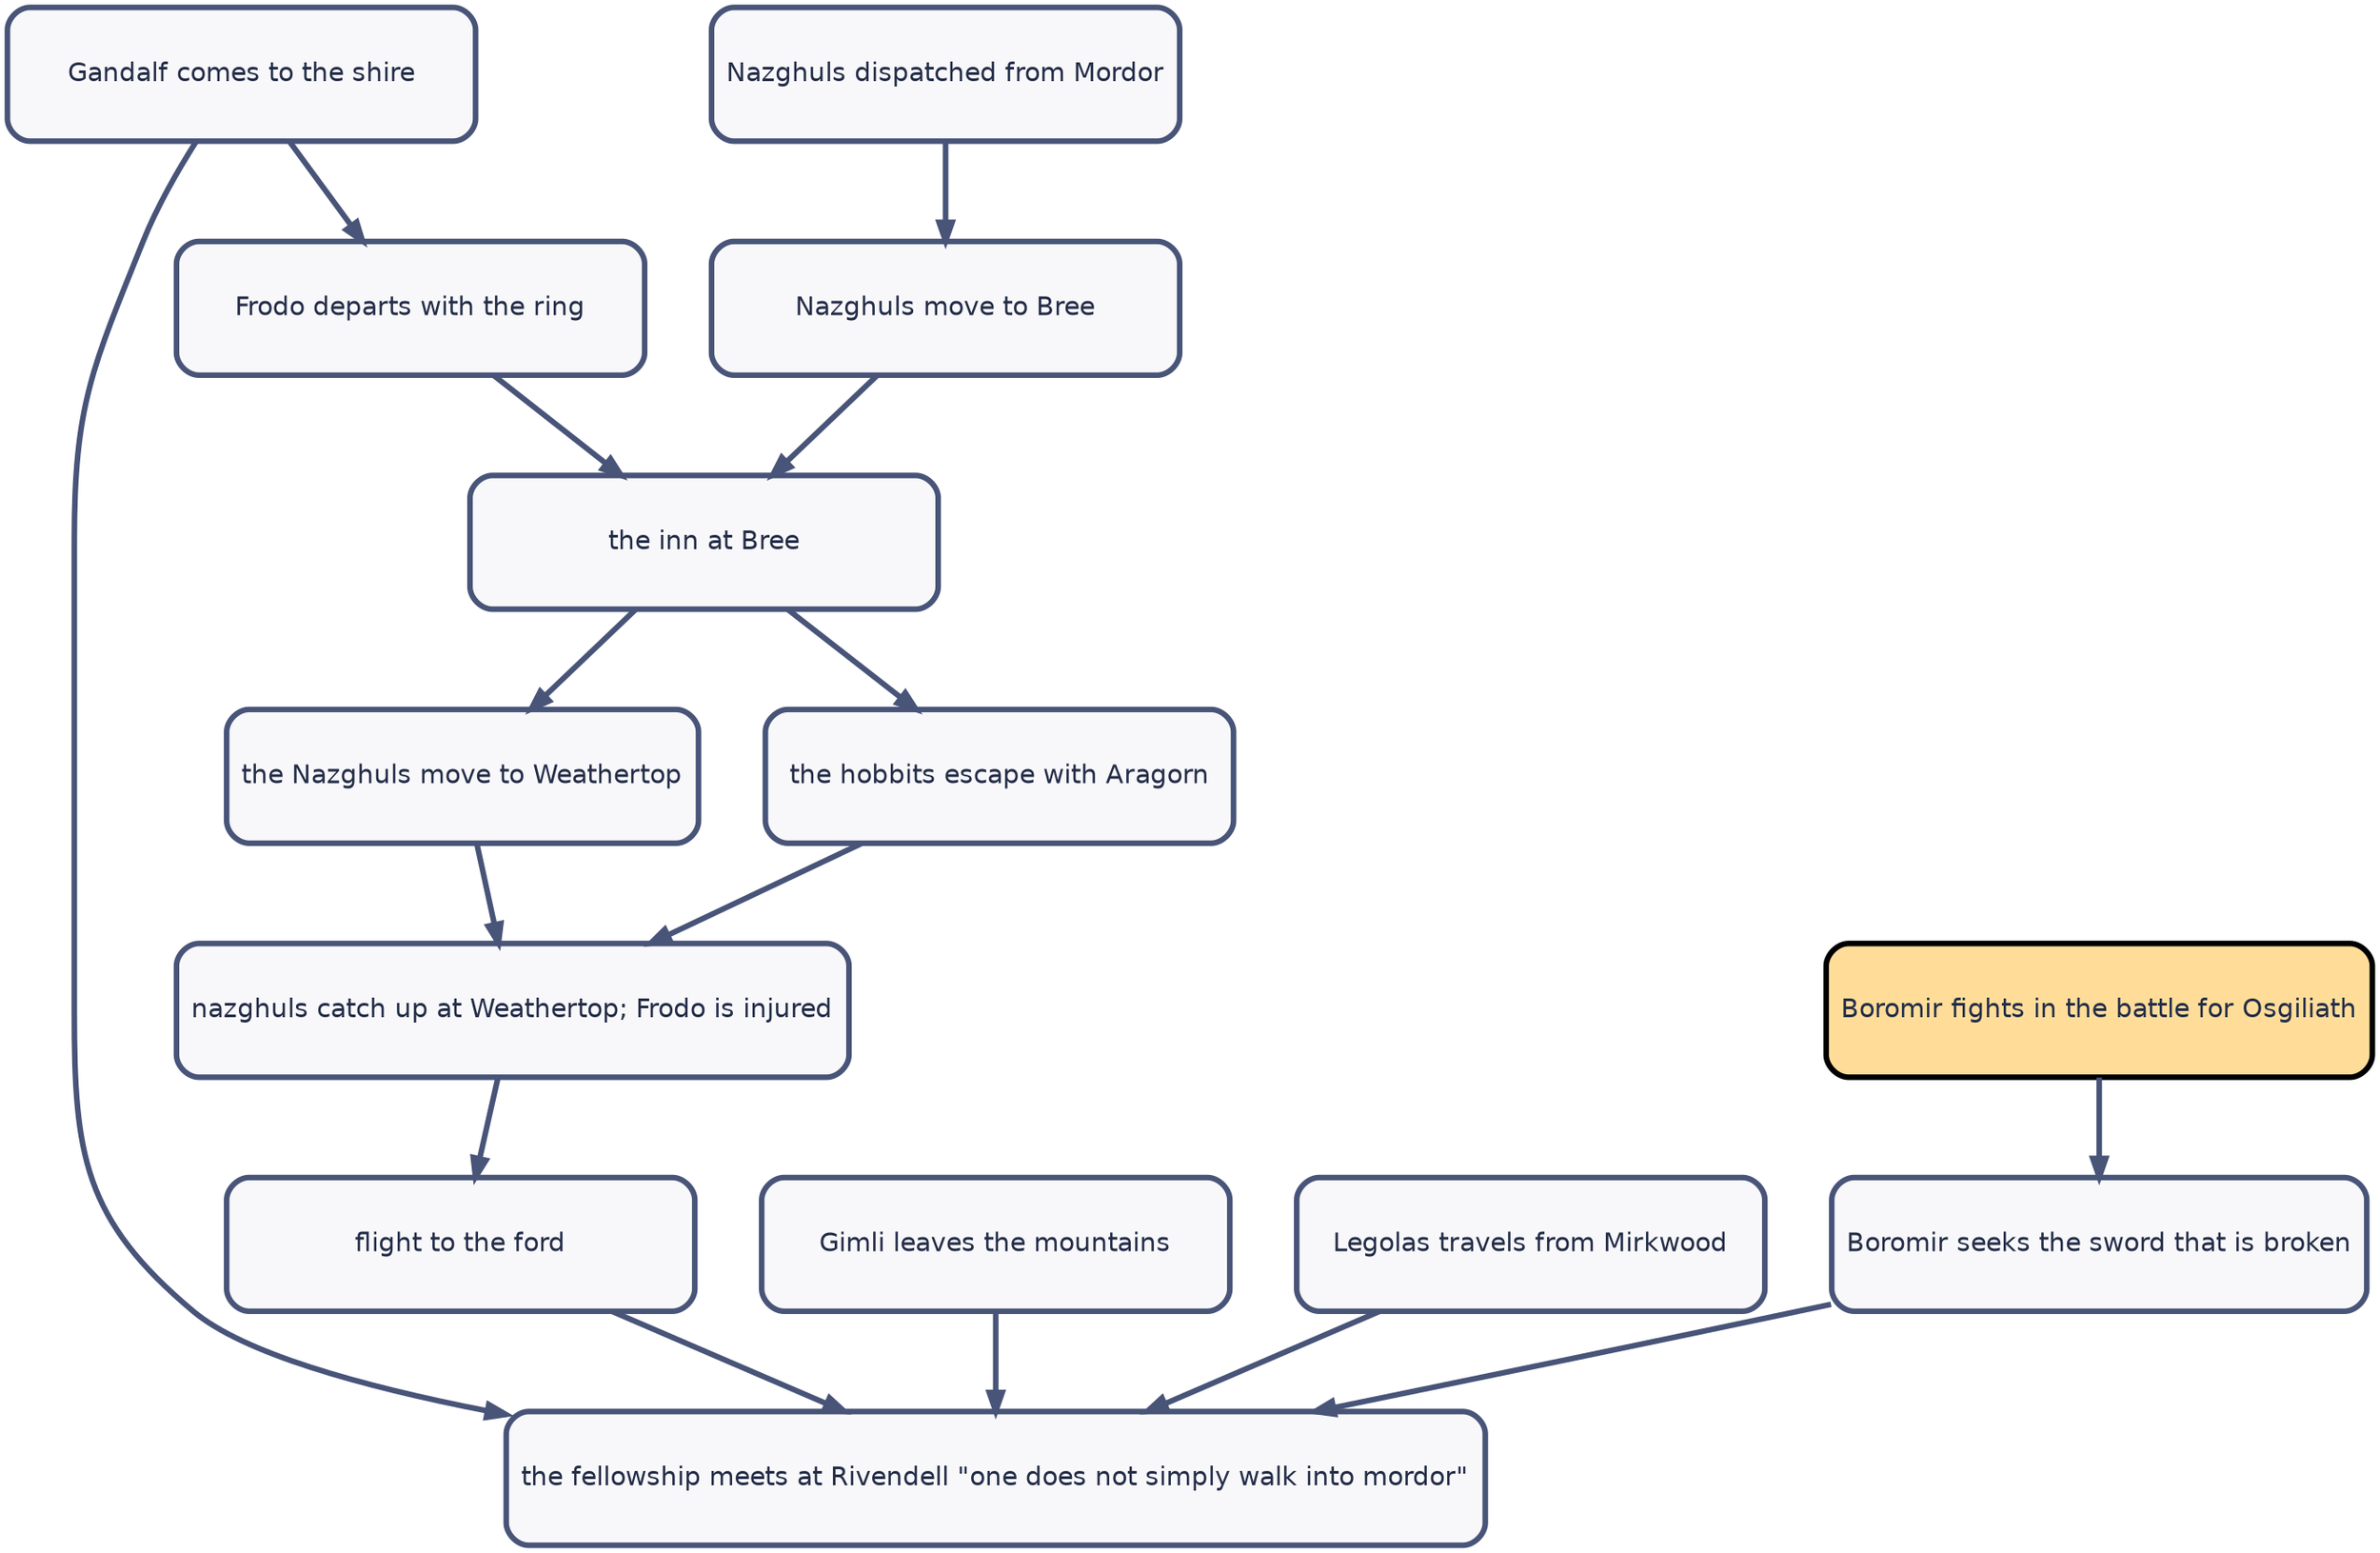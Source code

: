digraph {

    graph [fontname = "helvetica" rankdir=TB ranksep=0.75 nodesep=0.5];
    node [fontname = "helvetica" style="filled,rounded" shape=box height=1 width=3.5 penwidth=3];
    edge [fontname = "helvetica" penwidth=3 color="#485478"];

    "n0" [label="Gandalf comes to the shire" fillcolor="#F8F8FA" color="#485478" fontcolor="#242D48"]
    "n1" [label="Frodo departs with the ring" fillcolor="#F8F8FA" color="#485478" fontcolor="#242D48"]
    "n2" [label="the inn at Bree" fillcolor="#F8F8FA" color="#485478" fontcolor="#242D48"]
    "n3" [label="the hobbits escape with Aragorn" fillcolor="#F8F8FA" color="#485478" fontcolor="#242D48"]
    "n4" [label="nazghuls catch up at Weathertop; Frodo is injured" fillcolor="#F8F8FA" color="#485478" fontcolor="#242D48"]
    "n5" [label="Nazghuls move to Bree" fillcolor="#F8F8FA" color="#485478" fontcolor="#242D48"]
    "n6" [label="the Nazghuls move to Weathertop" fillcolor="#F8F8FA" color="#485478" fontcolor="#242D48"]
    "n7" [label="Nazghuls dispatched from Mordor" fillcolor="#F8F8FA" color="#485478" fontcolor="#242D48"]
    "n8" [label="flight to the ford" fillcolor="#F8F8FA" color="#485478" fontcolor="#242D48"]
    "n9" [label="the fellowship meets at Rivendell \"one does not simply walk into mordor\"" fillcolor="#F8F8FA" color="#485478" fontcolor="#242D48"]
    "n10" [label="Gimli leaves the mountains" fillcolor="#F8F8FA" color="#485478" fontcolor="#242D48"]
    "n11" [label="Legolas travels from Mirkwood" fillcolor="#F8F8FA" color="#485478" fontcolor="#242D48"]
    "n12" [label="Boromir seeks the sword that is broken" fillcolor="#F8F8FA" color="#485478" fontcolor="#242D48"]
    "n13" [label="Boromir fights in the battle for Osgiliath" fillcolor="#FFDD99" color="CC851F" fontcolor="#242D48"]

    "n0" -> "n1";
    "n1" -> "n2";
    "n2" -> "n3";
    "n3" -> "n4";
    "n5" -> "n2";
    "n2" -> "n6";
    "n6" -> "n4";
    "n7" -> "n5";
    "n4" -> "n8";
    "n8" -> "n9";
    "n0" -> "n9";
    "n10" -> "n9";
    "n11" -> "n9";
    "n12" -> "n9";
    "n13" -> "n12";

}